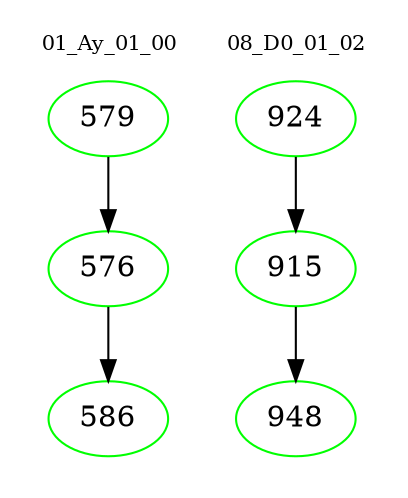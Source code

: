 digraph{
subgraph cluster_0 {
color = white
label = "01_Ay_01_00";
fontsize=10;
T0_579 [label="579", color="green"]
T0_579 -> T0_576 [color="black"]
T0_576 [label="576", color="green"]
T0_576 -> T0_586 [color="black"]
T0_586 [label="586", color="green"]
}
subgraph cluster_1 {
color = white
label = "08_D0_01_02";
fontsize=10;
T1_924 [label="924", color="green"]
T1_924 -> T1_915 [color="black"]
T1_915 [label="915", color="green"]
T1_915 -> T1_948 [color="black"]
T1_948 [label="948", color="green"]
}
}
